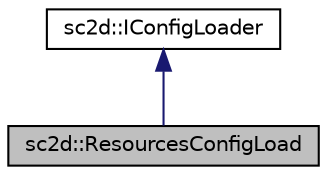 digraph "sc2d::ResourcesConfigLoad"
{
  edge [fontname="Helvetica",fontsize="10",labelfontname="Helvetica",labelfontsize="10"];
  node [fontname="Helvetica",fontsize="10",shape=record];
  Node0 [label="sc2d::ResourcesConfigLoad",height=0.2,width=0.4,color="black", fillcolor="grey75", style="filled", fontcolor="black"];
  Node1 -> Node0 [dir="back",color="midnightblue",fontsize="10",style="solid",fontname="Helvetica"];
  Node1 [label="sc2d::IConfigLoader",height=0.2,width=0.4,color="black", fillcolor="white", style="filled",URL="$structsc2d_1_1IConfigLoader.html"];
}
